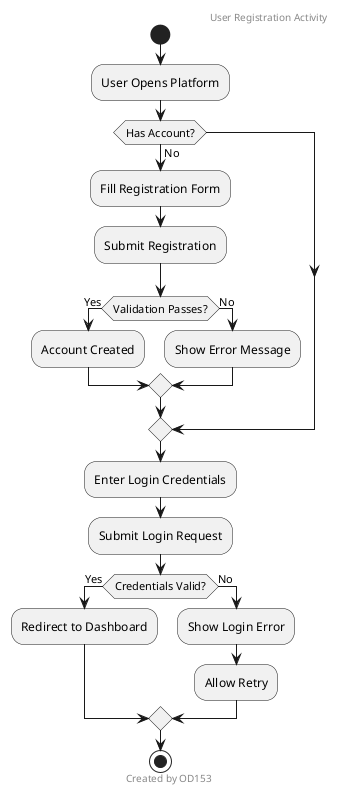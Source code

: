 @startuml
header User Registration Activity
footer Created by OD153
start
:User Opens Platform;
if (Has Account?) then (No)
    :Fill Registration Form;
    :Submit Registration;
    if (Validation Passes?) then (Yes)
        :Account Created;
    else (No)
        :Show Error Message;
    endif
endif
:Enter Login Credentials;
:Submit Login Request;
if (Credentials Valid?) then (Yes)
    :Redirect to Dashboard;
else (No)
    :Show Login Error;
    :Allow Retry;
endif
stop
@enduml
